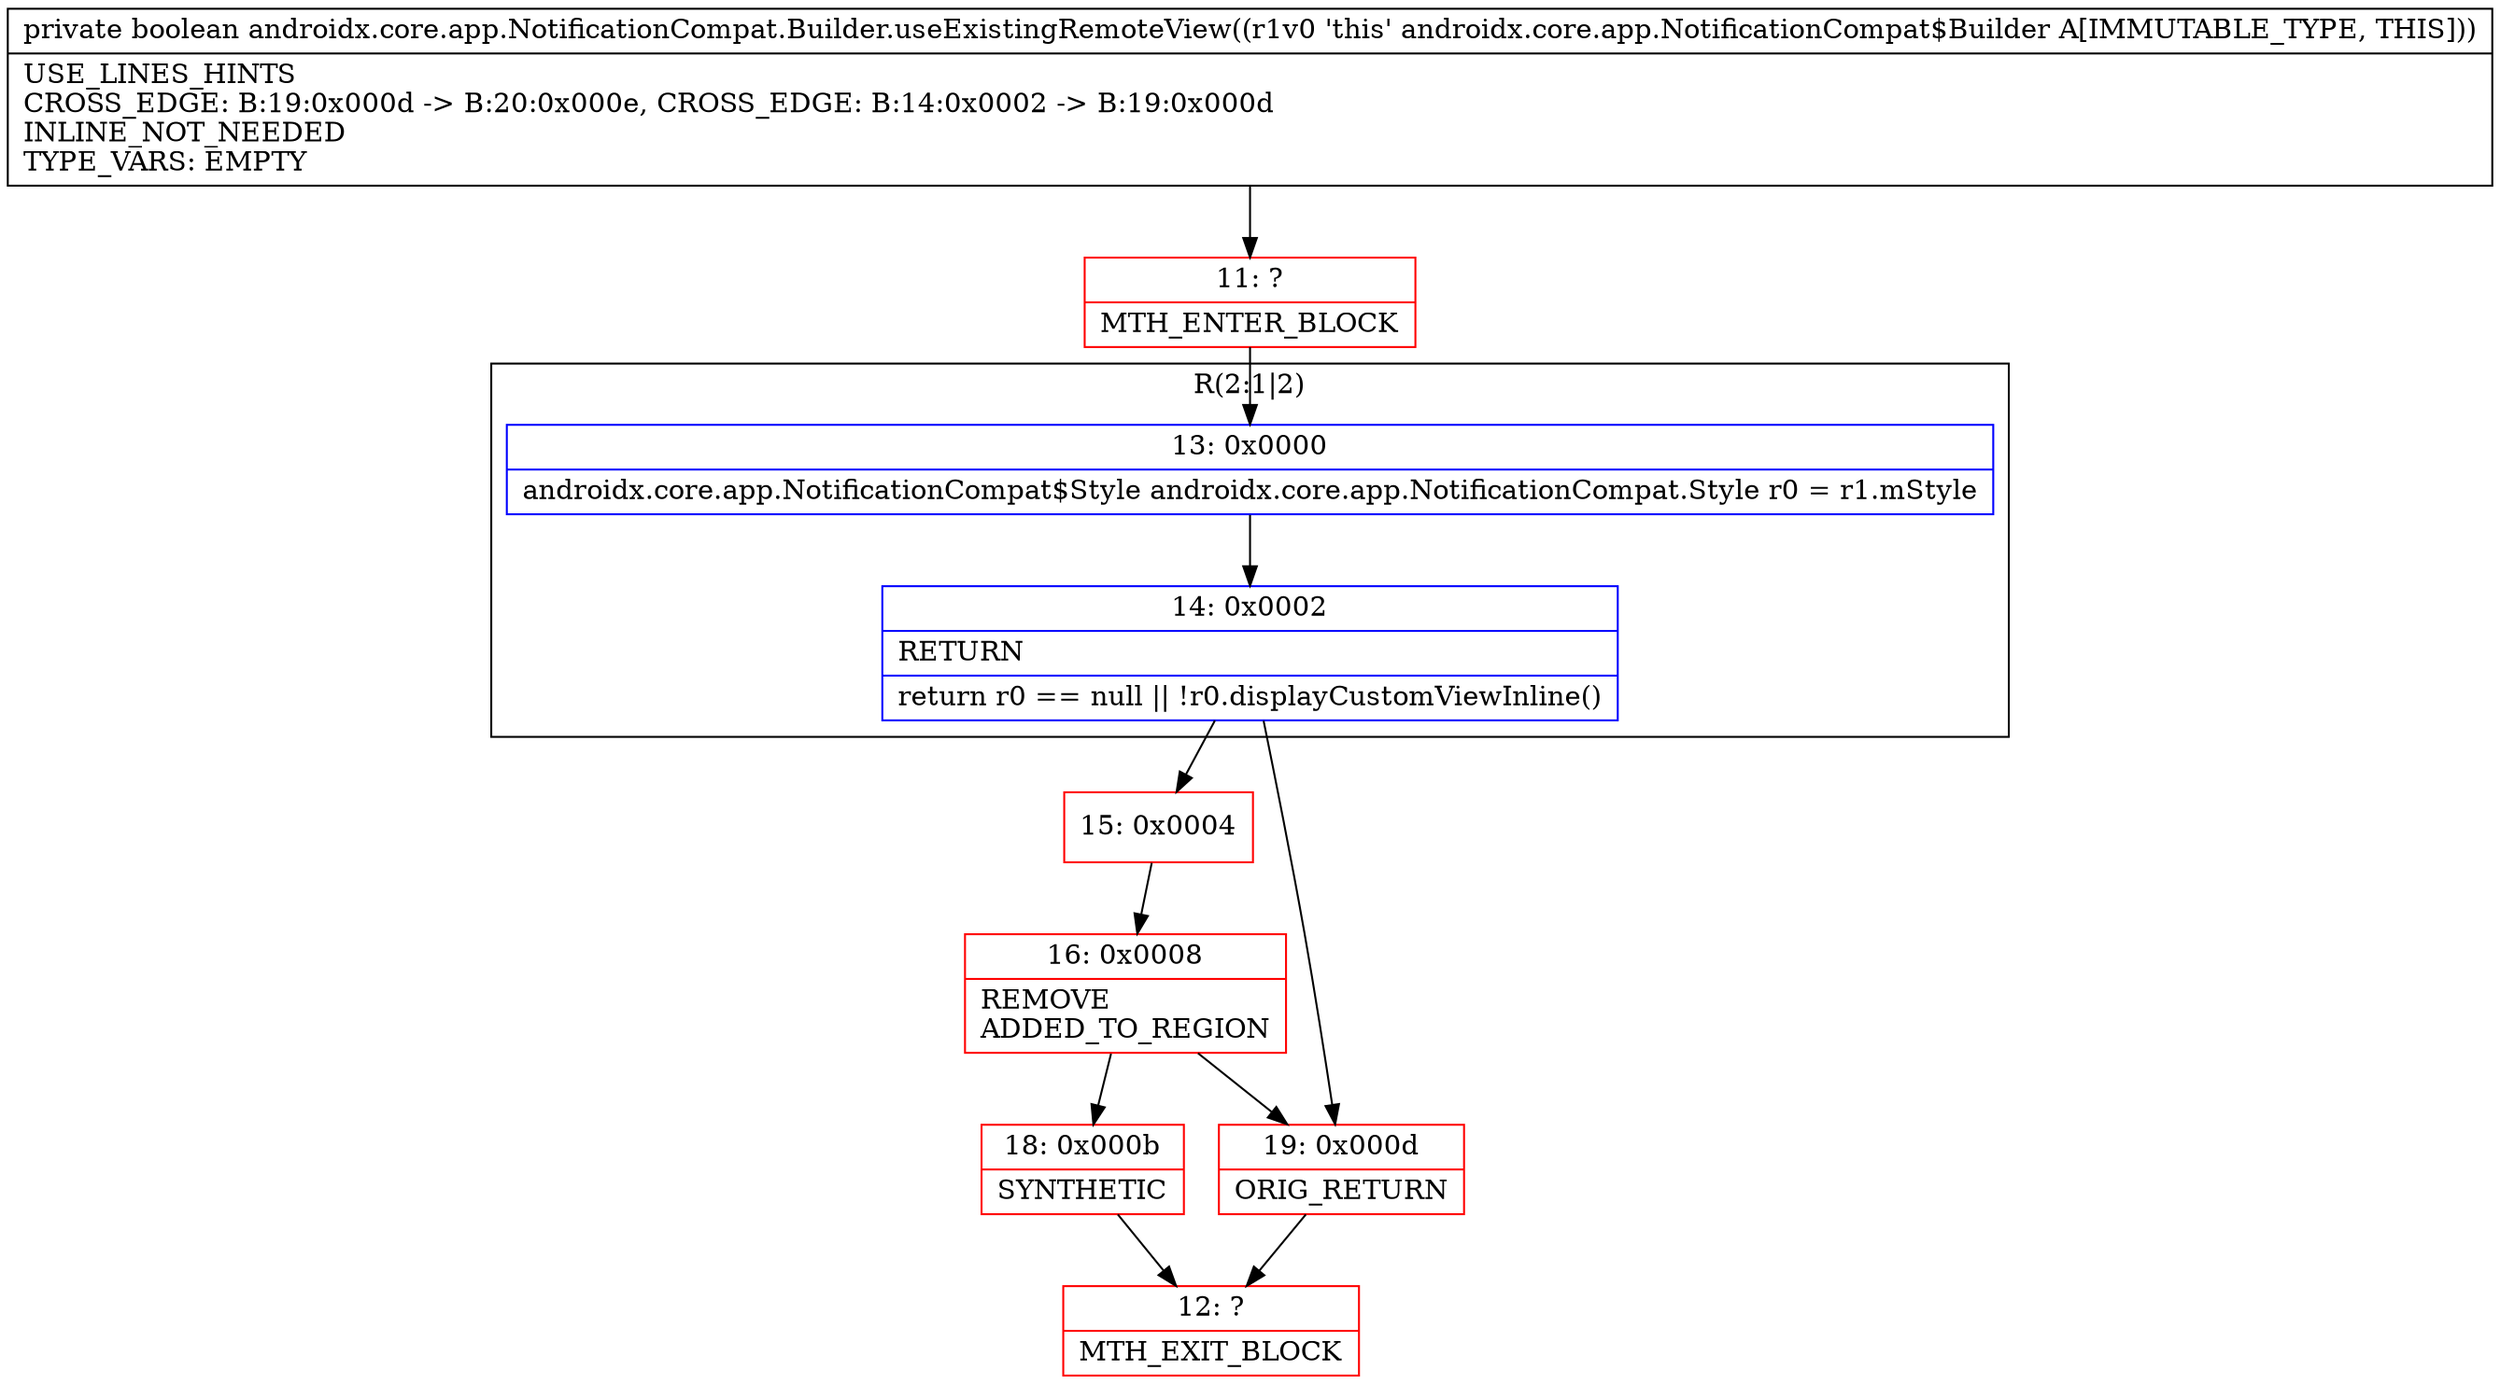 digraph "CFG forandroidx.core.app.NotificationCompat.Builder.useExistingRemoteView()Z" {
subgraph cluster_Region_1743278021 {
label = "R(2:1|2)";
node [shape=record,color=blue];
Node_13 [shape=record,label="{13\:\ 0x0000|androidx.core.app.NotificationCompat$Style androidx.core.app.NotificationCompat.Style r0 = r1.mStyle\l}"];
Node_14 [shape=record,label="{14\:\ 0x0002|RETURN\l|return r0 == null \|\| !r0.displayCustomViewInline()\l}"];
}
Node_11 [shape=record,color=red,label="{11\:\ ?|MTH_ENTER_BLOCK\l}"];
Node_15 [shape=record,color=red,label="{15\:\ 0x0004}"];
Node_16 [shape=record,color=red,label="{16\:\ 0x0008|REMOVE\lADDED_TO_REGION\l}"];
Node_18 [shape=record,color=red,label="{18\:\ 0x000b|SYNTHETIC\l}"];
Node_12 [shape=record,color=red,label="{12\:\ ?|MTH_EXIT_BLOCK\l}"];
Node_19 [shape=record,color=red,label="{19\:\ 0x000d|ORIG_RETURN\l}"];
MethodNode[shape=record,label="{private boolean androidx.core.app.NotificationCompat.Builder.useExistingRemoteView((r1v0 'this' androidx.core.app.NotificationCompat$Builder A[IMMUTABLE_TYPE, THIS]))  | USE_LINES_HINTS\lCROSS_EDGE: B:19:0x000d \-\> B:20:0x000e, CROSS_EDGE: B:14:0x0002 \-\> B:19:0x000d\lINLINE_NOT_NEEDED\lTYPE_VARS: EMPTY\l}"];
MethodNode -> Node_11;Node_13 -> Node_14;
Node_14 -> Node_15;
Node_14 -> Node_19;
Node_11 -> Node_13;
Node_15 -> Node_16;
Node_16 -> Node_18;
Node_16 -> Node_19;
Node_18 -> Node_12;
Node_19 -> Node_12;
}

